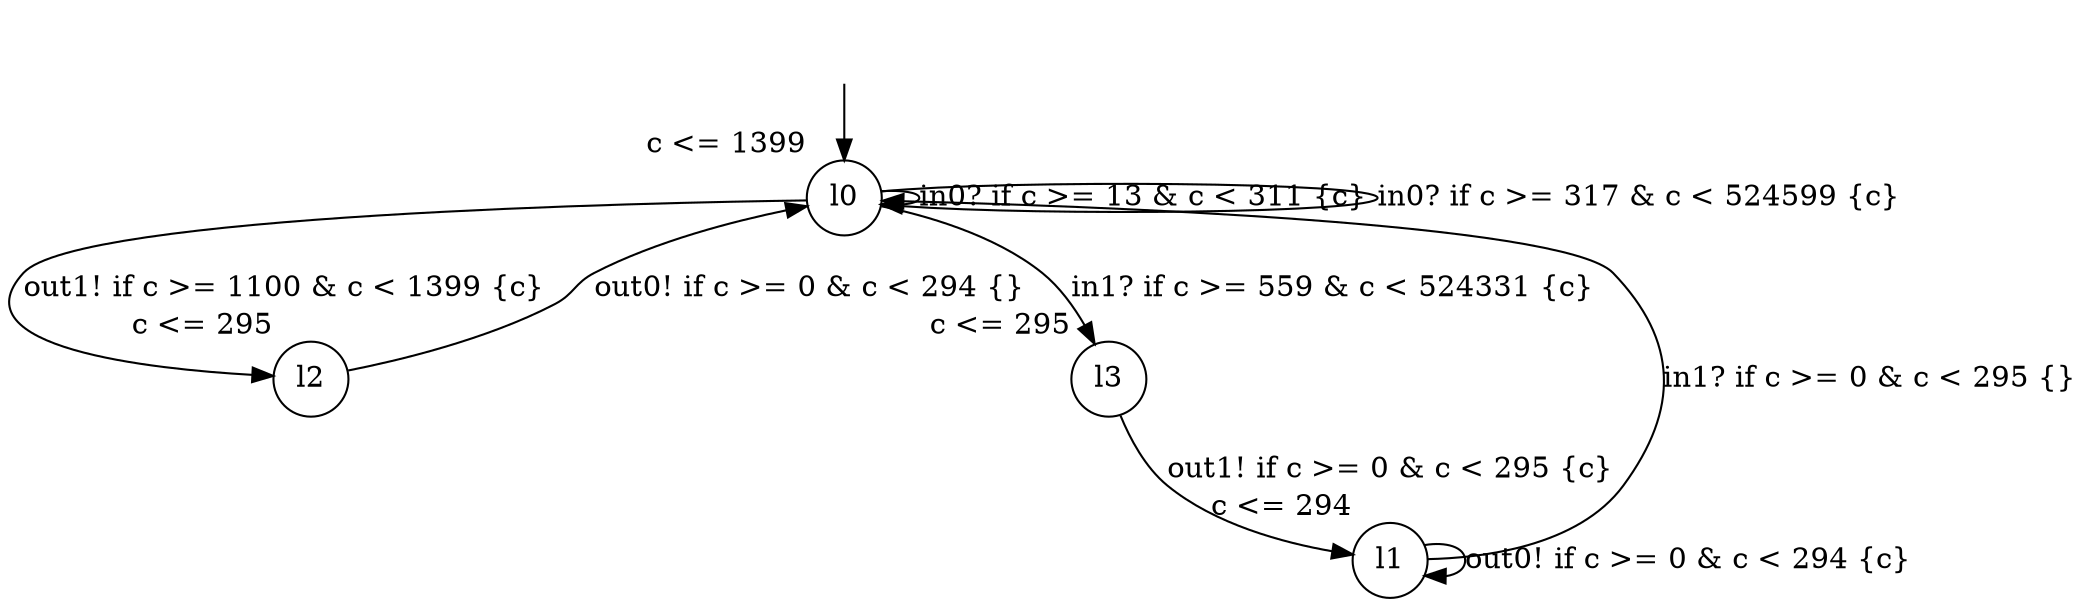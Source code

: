 digraph g {
__start0 [label="" shape="none"];
l0 [shape="circle" margin=0 label="l0", xlabel="c <= 1399"];
l1 [shape="circle" margin=0 label="l1", xlabel="c <= 294"];
l2 [shape="circle" margin=0 label="l2", xlabel="c <= 295"];
l3 [shape="circle" margin=0 label="l3", xlabel="c <= 295"];
l0 -> l0 [label="in0? if c >= 13 & c < 311 {c} "];
l0 -> l2 [label="out1! if c >= 1100 & c < 1399 {c} "];
l0 -> l0 [label="in0? if c >= 317 & c < 524599 {c} "];
l0 -> l3 [label="in1? if c >= 559 & c < 524331 {c} "];
l1 -> l0 [label="in1? if c >= 0 & c < 295 {} "];
l1 -> l1 [label="out0! if c >= 0 & c < 294 {c} "];
l2 -> l0 [label="out0! if c >= 0 & c < 294 {} "];
l3 -> l1 [label="out1! if c >= 0 & c < 295 {c} "];
__start0 -> l0;
}
